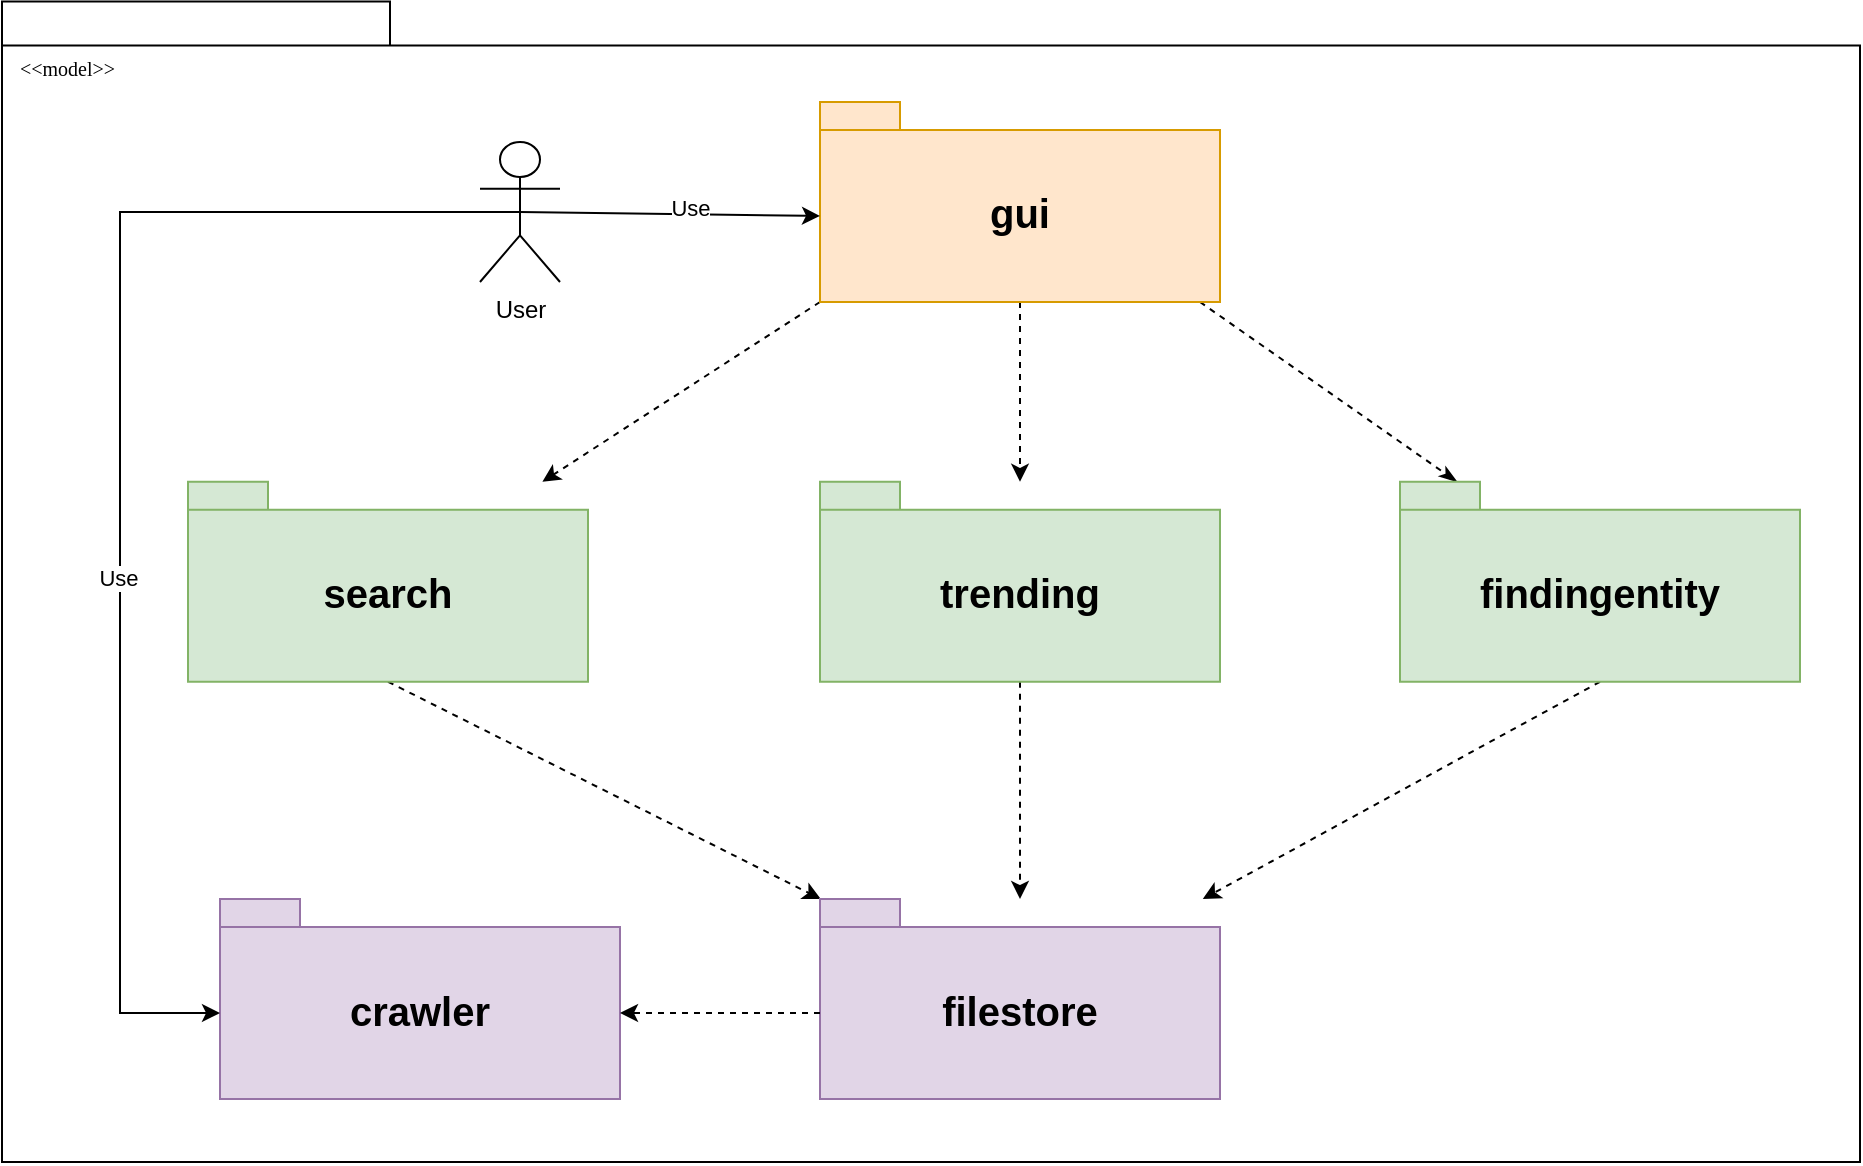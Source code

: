 <mxfile version="24.4.8" type="github">
  <diagram name="Page-1" id="b5b7bab2-c9e2-2cf4-8b2a-24fd1a2a6d21">
    <mxGraphModel dx="1105" dy="544" grid="1" gridSize="10" guides="1" tooltips="1" connect="1" arrows="1" fold="1" page="1" pageScale="1" pageWidth="827" pageHeight="1169" background="none" math="0" shadow="0">
      <root>
        <mxCell id="0" />
        <mxCell id="1" parent="0" />
        <mxCell id="6e0c8c40b5770093-72" value="" style="shape=folder;fontStyle=1;spacingTop=10;tabWidth=194;tabHeight=22;tabPosition=left;html=1;rounded=0;shadow=0;comic=0;labelBackgroundColor=none;strokeWidth=1;fillColor=none;fontFamily=Verdana;fontSize=10;align=center;" parent="1" vertex="1">
          <mxGeometry x="321" y="89.75" width="929" height="580.25" as="geometry" />
        </mxCell>
        <mxCell id="6e0c8c40b5770093-64" style="edgeStyle=elbowEdgeStyle;rounded=0;html=1;entryX=0.559;entryY=0.251;entryPerimeter=0;dashed=1;labelBackgroundColor=none;startFill=0;endArrow=open;endFill=0;endSize=10;fontFamily=Verdana;fontSize=10;" parent="1" edge="1">
          <mxGeometry relative="1" as="geometry">
            <mxPoint x="710" y="594.5" as="sourcePoint" />
          </mxGeometry>
        </mxCell>
        <mxCell id="6e0c8c40b5770093-65" style="edgeStyle=none;rounded=0;html=1;dashed=1;labelBackgroundColor=none;startFill=0;endArrow=open;endFill=0;endSize=10;fontFamily=Verdana;fontSize=10;entryX=-0.003;entryY=0.411;entryPerimeter=0;" parent="1" edge="1">
          <mxGeometry relative="1" as="geometry">
            <mxPoint x="799.164" y="653.27" as="targetPoint" />
          </mxGeometry>
        </mxCell>
        <mxCell id="6e0c8c40b5770093-68" style="edgeStyle=elbowEdgeStyle;rounded=0;html=1;entryX=0.628;entryY=0.26;entryPerimeter=0;dashed=1;labelBackgroundColor=none;startFill=0;endArrow=open;endFill=0;endSize=10;fontFamily=Verdana;fontSize=10;" parent="1" edge="1">
          <mxGeometry relative="1" as="geometry">
            <mxPoint x="658.571" y="904.5" as="sourcePoint" />
          </mxGeometry>
        </mxCell>
        <mxCell id="6e0c8c40b5770093-69" style="edgeStyle=elbowEdgeStyle;rounded=0;html=1;entryX=0.643;entryY=0.246;entryPerimeter=0;dashed=1;labelBackgroundColor=none;startFill=0;endArrow=open;endFill=0;endSize=10;fontFamily=Verdana;fontSize=10;" parent="1" edge="1">
          <mxGeometry relative="1" as="geometry">
            <mxPoint x="827.143" y="904.5" as="sourcePoint" />
          </mxGeometry>
        </mxCell>
        <mxCell id="6e0c8c40b5770093-73" value="&amp;lt;&amp;lt;model&amp;gt;&amp;gt;" style="text;html=1;align=left;verticalAlign=top;spacingTop=-4;fontSize=10;fontFamily=Verdana" parent="1" vertex="1">
          <mxGeometry x="327.5" y="114.5" width="130" height="20" as="geometry" />
        </mxCell>
        <mxCell id="g37qj0hmPY6IW3vuhjT3-13" style="edgeStyle=orthogonalEdgeStyle;rounded=0;orthogonalLoop=1;jettySize=auto;html=1;exitX=0.5;exitY=1;exitDx=0;exitDy=0;exitPerimeter=0;dashed=1;" parent="1" source="g37qj0hmPY6IW3vuhjT3-1" target="g37qj0hmPY6IW3vuhjT3-6" edge="1">
          <mxGeometry relative="1" as="geometry" />
        </mxCell>
        <mxCell id="g37qj0hmPY6IW3vuhjT3-14" style="rounded=0;orthogonalLoop=1;jettySize=auto;html=1;exitX=0;exitY=0;exitDx=190;exitDy=100;exitPerimeter=0;endArrow=classicThin;endFill=1;dashed=1;" parent="1" source="g37qj0hmPY6IW3vuhjT3-1" target="g37qj0hmPY6IW3vuhjT3-7" edge="1">
          <mxGeometry relative="1" as="geometry" />
        </mxCell>
        <mxCell id="g37qj0hmPY6IW3vuhjT3-15" style="rounded=0;orthogonalLoop=1;jettySize=auto;html=1;exitX=0;exitY=0;exitDx=0;exitDy=100;exitPerimeter=0;dashed=1;" parent="1" source="g37qj0hmPY6IW3vuhjT3-1" target="g37qj0hmPY6IW3vuhjT3-2" edge="1">
          <mxGeometry relative="1" as="geometry" />
        </mxCell>
        <mxCell id="g37qj0hmPY6IW3vuhjT3-1" value="&lt;font style=&quot;font-size: 20px;&quot;&gt;gui&lt;/font&gt;" style="shape=folder;fontStyle=1;spacingTop=10;tabWidth=40;tabHeight=14;tabPosition=left;html=1;whiteSpace=wrap;fillColor=#ffe6cc;strokeColor=#d79b00;" parent="1" vertex="1">
          <mxGeometry x="730" y="140" width="200" height="100" as="geometry" />
        </mxCell>
        <mxCell id="g37qj0hmPY6IW3vuhjT3-17" style="rounded=0;orthogonalLoop=1;jettySize=auto;html=1;exitX=0.5;exitY=1;exitDx=0;exitDy=0;exitPerimeter=0;dashed=1;" parent="1" source="g37qj0hmPY6IW3vuhjT3-2" target="g37qj0hmPY6IW3vuhjT3-4" edge="1">
          <mxGeometry relative="1" as="geometry" />
        </mxCell>
        <mxCell id="g37qj0hmPY6IW3vuhjT3-2" value="&lt;font style=&quot;font-size: 20px;&quot;&gt;search&lt;/font&gt;" style="shape=folder;fontStyle=1;spacingTop=10;tabWidth=40;tabHeight=14;tabPosition=left;html=1;whiteSpace=wrap;fillColor=#d5e8d4;strokeColor=#82b366;" parent="1" vertex="1">
          <mxGeometry x="414" y="329.88" width="200" height="100" as="geometry" />
        </mxCell>
        <mxCell id="g37qj0hmPY6IW3vuhjT3-3" value="&lt;font style=&quot;font-size: 20px;&quot;&gt;crawler&lt;/font&gt;" style="shape=folder;fontStyle=1;spacingTop=10;tabWidth=40;tabHeight=14;tabPosition=left;html=1;whiteSpace=wrap;fillColor=#e1d5e7;strokeColor=#9673a6;" parent="1" vertex="1">
          <mxGeometry x="430" y="538.5" width="200" height="100" as="geometry" />
        </mxCell>
        <mxCell id="g37qj0hmPY6IW3vuhjT3-4" value="&lt;font style=&quot;font-size: 20px;&quot;&gt;filestore&lt;/font&gt;" style="shape=folder;fontStyle=1;spacingTop=10;tabWidth=40;tabHeight=14;tabPosition=left;html=1;whiteSpace=wrap;fillColor=#e1d5e7;strokeColor=#9673a6;verticalAlign=middle;align=center;labelPosition=center;verticalLabelPosition=middle;" parent="1" vertex="1">
          <mxGeometry x="730" y="538.5" width="200" height="100" as="geometry" />
        </mxCell>
        <mxCell id="beOyZxVUPBe29ELBlQ-O-1" style="rounded=0;orthogonalLoop=1;jettySize=auto;html=1;dashed=1;" parent="1" source="g37qj0hmPY6IW3vuhjT3-6" target="g37qj0hmPY6IW3vuhjT3-4" edge="1">
          <mxGeometry relative="1" as="geometry" />
        </mxCell>
        <mxCell id="g37qj0hmPY6IW3vuhjT3-6" value="&lt;font style=&quot;font-size: 20px;&quot;&gt;trending&lt;/font&gt;" style="shape=folder;fontStyle=1;spacingTop=10;tabWidth=40;tabHeight=14;tabPosition=left;html=1;whiteSpace=wrap;fillColor=#d5e8d4;strokeColor=#82b366;" parent="1" vertex="1">
          <mxGeometry x="730" y="329.88" width="200" height="100" as="geometry" />
        </mxCell>
        <mxCell id="beOyZxVUPBe29ELBlQ-O-2" style="rounded=0;orthogonalLoop=1;jettySize=auto;html=1;exitX=0.5;exitY=1;exitDx=0;exitDy=0;exitPerimeter=0;dashed=1;" parent="1" source="g37qj0hmPY6IW3vuhjT3-7" target="g37qj0hmPY6IW3vuhjT3-4" edge="1">
          <mxGeometry relative="1" as="geometry" />
        </mxCell>
        <mxCell id="g37qj0hmPY6IW3vuhjT3-7" value="&lt;font style=&quot;font-size: 20px;&quot;&gt;findingentity&lt;/font&gt;" style="shape=folder;fontStyle=1;spacingTop=10;tabWidth=40;tabHeight=14;tabPosition=left;html=1;whiteSpace=wrap;fillColor=#d5e8d4;strokeColor=#82b366;" parent="1" vertex="1">
          <mxGeometry x="1020" y="329.88" width="200" height="100" as="geometry" />
        </mxCell>
        <mxCell id="g37qj0hmPY6IW3vuhjT3-19" style="rounded=0;orthogonalLoop=1;jettySize=auto;html=1;exitX=0;exitY=0;exitDx=0;exitDy=57;exitPerimeter=0;entryX=0;entryY=0;entryDx=200;entryDy=57;entryPerimeter=0;endArrow=classic;endFill=1;dashed=1;" parent="1" source="g37qj0hmPY6IW3vuhjT3-4" target="g37qj0hmPY6IW3vuhjT3-3" edge="1">
          <mxGeometry relative="1" as="geometry" />
        </mxCell>
        <mxCell id="x9-rGQqYcFHtsanwqKct-3" value="User" style="shape=umlActor;verticalLabelPosition=bottom;verticalAlign=top;html=1;outlineConnect=0;" vertex="1" parent="1">
          <mxGeometry x="560" y="160" width="40" height="70" as="geometry" />
        </mxCell>
        <mxCell id="x9-rGQqYcFHtsanwqKct-9" style="edgeStyle=orthogonalEdgeStyle;rounded=0;orthogonalLoop=1;jettySize=auto;html=1;exitX=0.5;exitY=0.5;exitDx=0;exitDy=0;exitPerimeter=0;entryX=0;entryY=0;entryDx=0;entryDy=57;entryPerimeter=0;" edge="1" parent="1" source="x9-rGQqYcFHtsanwqKct-3" target="g37qj0hmPY6IW3vuhjT3-3">
          <mxGeometry relative="1" as="geometry">
            <mxPoint x="430" y="539" as="targetPoint" />
            <Array as="points">
              <mxPoint x="380" y="195" />
              <mxPoint x="380" y="596" />
            </Array>
          </mxGeometry>
        </mxCell>
        <mxCell id="x9-rGQqYcFHtsanwqKct-12" value="Use" style="edgeLabel;html=1;align=center;verticalAlign=middle;resizable=0;points=[];" vertex="1" connectable="0" parent="x9-rGQqYcFHtsanwqKct-9">
          <mxGeometry x="0.178" y="-1" relative="1" as="geometry">
            <mxPoint as="offset" />
          </mxGeometry>
        </mxCell>
        <mxCell id="x9-rGQqYcFHtsanwqKct-10" style="rounded=0;orthogonalLoop=1;jettySize=auto;html=1;exitX=0.5;exitY=0.5;exitDx=0;exitDy=0;exitPerimeter=0;entryX=0;entryY=0;entryDx=0;entryDy=57;entryPerimeter=0;" edge="1" parent="1" source="x9-rGQqYcFHtsanwqKct-3" target="g37qj0hmPY6IW3vuhjT3-1">
          <mxGeometry relative="1" as="geometry" />
        </mxCell>
        <mxCell id="x9-rGQqYcFHtsanwqKct-11" value="Use" style="edgeLabel;html=1;align=center;verticalAlign=middle;resizable=0;points=[];" vertex="1" connectable="0" parent="x9-rGQqYcFHtsanwqKct-10">
          <mxGeometry x="0.126" y="3" relative="1" as="geometry">
            <mxPoint as="offset" />
          </mxGeometry>
        </mxCell>
      </root>
    </mxGraphModel>
  </diagram>
</mxfile>

